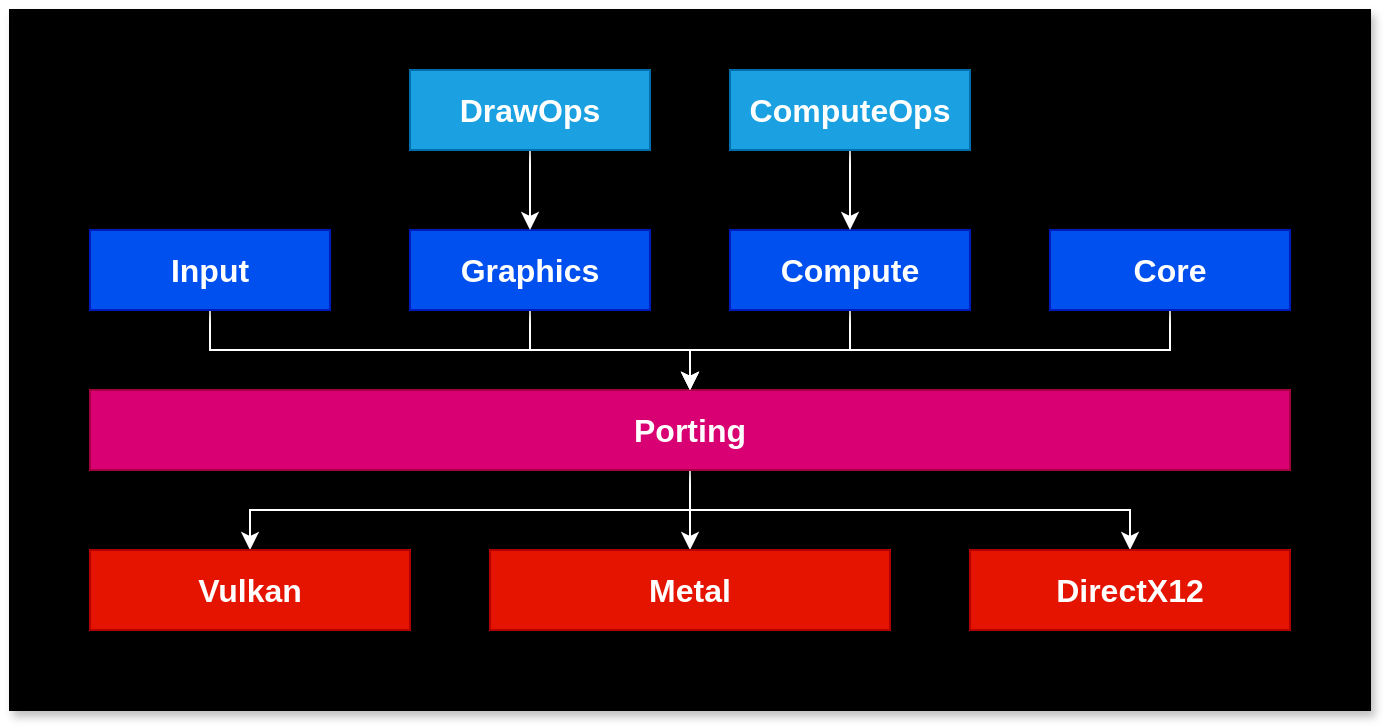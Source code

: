 <mxfile version="13.0.3" type="device" pages="2"><diagram id="727LfSLcblHmsVIpAjM5" name="High Level Arch"><mxGraphModel dx="1422" dy="822" grid="1" gridSize="10" guides="1" tooltips="1" connect="1" arrows="1" fold="1" page="1" pageScale="1" pageWidth="850" pageHeight="1100" math="0" shadow="0"><root><mxCell id="0"/><mxCell id="1" parent="0"/><mxCell id="zUI8IsoZPe7sj9_YI5JO-11" value="" style="rounded=0;whiteSpace=wrap;html=1;fillColor=#000000;fontStyle=1;shadow=1;fontSize=16;" parent="1" vertex="1"><mxGeometry y="250" width="680" height="350" as="geometry"/></mxCell><mxCell id="DZ4WicuM2yUIFR13AOO5-4" style="edgeStyle=orthogonalEdgeStyle;rounded=0;orthogonalLoop=1;jettySize=auto;html=1;entryX=0.5;entryY=0;entryDx=0;entryDy=0;strokeColor=#FFFFFF;fontSize=16;" parent="1" source="zUI8IsoZPe7sj9_YI5JO-1" target="zUI8IsoZPe7sj9_YI5JO-3" edge="1"><mxGeometry relative="1" as="geometry"/></mxCell><mxCell id="zUI8IsoZPe7sj9_YI5JO-1" value="Compute" style="rounded=0;whiteSpace=wrap;html=1;fillColor=#0050ef;strokeColor=#001DBC;fontColor=#ffffff;fontStyle=1;shadow=1;fontSize=16;" parent="1" vertex="1"><mxGeometry x="360" y="360" width="120" height="40" as="geometry"/></mxCell><mxCell id="DZ4WicuM2yUIFR13AOO5-2" style="edgeStyle=orthogonalEdgeStyle;rounded=0;orthogonalLoop=1;jettySize=auto;html=1;entryX=0.5;entryY=0;entryDx=0;entryDy=0;strokeColor=#FFFFFF;fontSize=16;" parent="1" source="zUI8IsoZPe7sj9_YI5JO-2" target="zUI8IsoZPe7sj9_YI5JO-1" edge="1"><mxGeometry relative="1" as="geometry"><Array as="points"><mxPoint x="420" y="320"/><mxPoint x="420" y="320"/></Array></mxGeometry></mxCell><mxCell id="zUI8IsoZPe7sj9_YI5JO-2" value="ComputeOps" style="rounded=0;whiteSpace=wrap;html=1;fillColor=#1ba1e2;strokeColor=#006EAF;fontColor=#ffffff;fontStyle=1;shadow=1;fontSize=16;" parent="1" vertex="1"><mxGeometry x="360" y="280" width="120" height="40" as="geometry"/></mxCell><mxCell id="DZ4WicuM2yUIFR13AOO5-7" style="edgeStyle=orthogonalEdgeStyle;rounded=0;orthogonalLoop=1;jettySize=auto;html=1;entryX=0.5;entryY=0;entryDx=0;entryDy=0;strokeColor=#FFFFFF;fontSize=16;" parent="1" source="zUI8IsoZPe7sj9_YI5JO-3" target="zUI8IsoZPe7sj9_YI5JO-8" edge="1"><mxGeometry relative="1" as="geometry"/></mxCell><mxCell id="DZ4WicuM2yUIFR13AOO5-8" style="edgeStyle=orthogonalEdgeStyle;rounded=0;orthogonalLoop=1;jettySize=auto;html=1;entryX=0.5;entryY=0;entryDx=0;entryDy=0;strokeColor=#FFFFFF;fontSize=16;" parent="1" source="zUI8IsoZPe7sj9_YI5JO-3" target="zUI8IsoZPe7sj9_YI5JO-9" edge="1"><mxGeometry relative="1" as="geometry"/></mxCell><mxCell id="DZ4WicuM2yUIFR13AOO5-9" style="edgeStyle=orthogonalEdgeStyle;rounded=0;orthogonalLoop=1;jettySize=auto;html=1;entryX=0.5;entryY=0;entryDx=0;entryDy=0;strokeColor=#FFFFFF;fontSize=16;" parent="1" source="zUI8IsoZPe7sj9_YI5JO-3" target="zUI8IsoZPe7sj9_YI5JO-10" edge="1"><mxGeometry relative="1" as="geometry"/></mxCell><mxCell id="zUI8IsoZPe7sj9_YI5JO-3" value="Porting" style="rounded=0;whiteSpace=wrap;html=1;fillColor=#d80073;strokeColor=#A50040;fontColor=#ffffff;fontStyle=1;shadow=1;fontSize=16;" parent="1" vertex="1"><mxGeometry x="40" y="440" width="600" height="40" as="geometry"/></mxCell><mxCell id="DZ4WicuM2yUIFR13AOO5-3" style="edgeStyle=orthogonalEdgeStyle;rounded=0;orthogonalLoop=1;jettySize=auto;html=1;entryX=0.5;entryY=0;entryDx=0;entryDy=0;strokeColor=#FFFFFF;fontSize=16;" parent="1" source="zUI8IsoZPe7sj9_YI5JO-4" target="zUI8IsoZPe7sj9_YI5JO-3" edge="1"><mxGeometry relative="1" as="geometry"/></mxCell><mxCell id="zUI8IsoZPe7sj9_YI5JO-4" value="Graphics" style="rounded=0;whiteSpace=wrap;html=1;fillColor=#0050ef;strokeColor=#001DBC;fontColor=#ffffff;fontStyle=1;shadow=1;fontSize=16;" parent="1" vertex="1"><mxGeometry x="200" y="360" width="120" height="40" as="geometry"/></mxCell><mxCell id="DZ4WicuM2yUIFR13AOO5-5" style="edgeStyle=orthogonalEdgeStyle;rounded=0;orthogonalLoop=1;jettySize=auto;html=1;entryX=0.5;entryY=0;entryDx=0;entryDy=0;strokeColor=#FFFFFF;fontSize=16;" parent="1" source="zUI8IsoZPe7sj9_YI5JO-5" target="zUI8IsoZPe7sj9_YI5JO-3" edge="1"><mxGeometry relative="1" as="geometry"/></mxCell><mxCell id="zUI8IsoZPe7sj9_YI5JO-5" value="Input" style="rounded=0;whiteSpace=wrap;html=1;fillColor=#0050ef;strokeColor=#001DBC;fontColor=#ffffff;fontStyle=1;shadow=1;fontSize=16;" parent="1" vertex="1"><mxGeometry x="40" y="360" width="120" height="40" as="geometry"/></mxCell><mxCell id="DZ4WicuM2yUIFR13AOO5-1" style="edgeStyle=orthogonalEdgeStyle;rounded=0;orthogonalLoop=1;jettySize=auto;html=1;entryX=0.5;entryY=0;entryDx=0;entryDy=0;strokeColor=#FFFFFF;fontSize=16;" parent="1" source="zUI8IsoZPe7sj9_YI5JO-6" target="zUI8IsoZPe7sj9_YI5JO-4" edge="1"><mxGeometry relative="1" as="geometry"/></mxCell><mxCell id="zUI8IsoZPe7sj9_YI5JO-6" value="DrawOps" style="rounded=0;whiteSpace=wrap;html=1;fillColor=#1ba1e2;strokeColor=#006EAF;fontColor=#ffffff;fontStyle=1;shadow=1;fontSize=16;" parent="1" vertex="1"><mxGeometry x="200" y="280" width="120" height="40" as="geometry"/></mxCell><mxCell id="DZ4WicuM2yUIFR13AOO5-6" style="edgeStyle=orthogonalEdgeStyle;rounded=0;orthogonalLoop=1;jettySize=auto;html=1;entryX=0.5;entryY=0;entryDx=0;entryDy=0;strokeColor=#FFFFFF;fontSize=16;" parent="1" source="zUI8IsoZPe7sj9_YI5JO-7" target="zUI8IsoZPe7sj9_YI5JO-3" edge="1"><mxGeometry relative="1" as="geometry"/></mxCell><mxCell id="zUI8IsoZPe7sj9_YI5JO-7" value="Core" style="rounded=0;whiteSpace=wrap;html=1;fillColor=#0050ef;strokeColor=#001DBC;fontColor=#ffffff;fontStyle=1;shadow=1;fontSize=16;" parent="1" vertex="1"><mxGeometry x="520" y="360" width="120" height="40" as="geometry"/></mxCell><mxCell id="zUI8IsoZPe7sj9_YI5JO-8" value="Vulkan" style="rounded=0;whiteSpace=wrap;html=1;fillColor=#e51400;strokeColor=#B20000;fontColor=#ffffff;fontStyle=1;shadow=1;fontSize=16;" parent="1" vertex="1"><mxGeometry x="40" y="520" width="160" height="40" as="geometry"/></mxCell><mxCell id="zUI8IsoZPe7sj9_YI5JO-9" value="Metal" style="rounded=0;whiteSpace=wrap;html=1;fillColor=#e51400;strokeColor=#B20000;fontColor=#ffffff;fontStyle=1;shadow=1;fontSize=16;" parent="1" vertex="1"><mxGeometry x="240" y="520" width="200" height="40" as="geometry"/></mxCell><mxCell id="zUI8IsoZPe7sj9_YI5JO-10" value="DirectX12" style="rounded=0;whiteSpace=wrap;html=1;fillColor=#e51400;strokeColor=#B20000;fontColor=#ffffff;fontStyle=1;shadow=1;fontSize=16;" parent="1" vertex="1"><mxGeometry x="480" y="520" width="160" height="40" as="geometry"/></mxCell></root></mxGraphModel></diagram><diagram id="e8H3qEPXIWm3WUy2E8i8" name="Low Level Architecture"><mxGraphModel dx="1422" dy="822" grid="1" gridSize="10" guides="1" tooltips="1" connect="1" arrows="1" fold="1" page="1" pageScale="1" pageWidth="850" pageHeight="1100" math="0" shadow="0"><root><mxCell id="n7Aug-PBlwR49MP_Z5XG-0"/><mxCell id="n7Aug-PBlwR49MP_Z5XG-1" parent="n7Aug-PBlwR49MP_Z5XG-0"/><mxCell id="OANu6fdMUnoYmXPalIJ1-0" value="" style="rounded=0;whiteSpace=wrap;html=1;fillColor=#000000;fontStyle=1;shadow=1;fontSize=16;" vertex="1" parent="n7Aug-PBlwR49MP_Z5XG-1"><mxGeometry x="20" y="260" width="680" height="230" as="geometry"/></mxCell><mxCell id="lmzMTNEm_45eytJ5owv7-28" value="" style="edgeStyle=orthogonalEdgeStyle;rounded=0;orthogonalLoop=1;jettySize=auto;html=1;fontSize=11;strokeColor=#FFFFFF;" edge="1" parent="n7Aug-PBlwR49MP_Z5XG-1" source="lmzMTNEm_45eytJ5owv7-2" target="lmzMTNEm_45eytJ5owv7-27"><mxGeometry relative="1" as="geometry"/></mxCell><mxCell id="lmzMTNEm_45eytJ5owv7-2" value="ngfx::D3DBuffer" style="rounded=0;whiteSpace=wrap;html=1;fillColor=#0050ef;strokeColor=none;fontColor=#ffffff;fontStyle=1;shadow=1;fontSize=14;" vertex="1" parent="n7Aug-PBlwR49MP_Z5XG-1"><mxGeometry x="350" y="360" width="140" height="40" as="geometry"/></mxCell><mxCell id="lmzMTNEm_45eytJ5owv7-27" value="ID3D12Resource" style="rounded=0;whiteSpace=wrap;html=1;fillColor=#d80073;strokeColor=none;fontStyle=1;shadow=1;fontSize=14;fontColor=#ffffff;" vertex="1" parent="n7Aug-PBlwR49MP_Z5XG-1"><mxGeometry x="350" y="430" width="140" height="40" as="geometry"/></mxCell><mxCell id="lmzMTNEm_45eytJ5owv7-26" value="" style="edgeStyle=orthogonalEdgeStyle;rounded=0;orthogonalLoop=1;jettySize=auto;html=1;fontSize=11;strokeColor=#FFFFFF;" edge="1" parent="n7Aug-PBlwR49MP_Z5XG-1" source="lmzMTNEm_45eytJ5owv7-10" target="lmzMTNEm_45eytJ5owv7-25"><mxGeometry relative="1" as="geometry"/></mxCell><mxCell id="lmzMTNEm_45eytJ5owv7-10" value="ngfx::MTLBuffer" style="rounded=0;whiteSpace=wrap;html=1;fillColor=#0050ef;strokeColor=none;fontColor=#ffffff;fontStyle=1;shadow=1;fontSize=14;" vertex="1" parent="n7Aug-PBlwR49MP_Z5XG-1"><mxGeometry x="190" y="360" width="140" height="40" as="geometry"/></mxCell><mxCell id="lmzMTNEm_45eytJ5owv7-25" value="MTLBuffer" style="rounded=0;whiteSpace=wrap;html=1;fillColor=#d80073;strokeColor=none;fontStyle=1;shadow=1;fontSize=14;fontColor=#ffffff;" vertex="1" parent="n7Aug-PBlwR49MP_Z5XG-1"><mxGeometry x="190" y="430" width="140" height="40" as="geometry"/></mxCell><mxCell id="lmzMTNEm_45eytJ5owv7-24" value="" style="edgeStyle=orthogonalEdgeStyle;rounded=0;orthogonalLoop=1;jettySize=auto;html=1;fontSize=11;strokeColor=#FFFFFF;" edge="1" parent="n7Aug-PBlwR49MP_Z5XG-1" source="lmzMTNEm_45eytJ5owv7-12" target="lmzMTNEm_45eytJ5owv7-23"><mxGeometry relative="1" as="geometry"/></mxCell><mxCell id="lmzMTNEm_45eytJ5owv7-12" value="ngfx::VKBuffer" style="rounded=0;whiteSpace=wrap;html=1;fillColor=#0050ef;strokeColor=none;fontColor=#ffffff;fontStyle=1;shadow=1;fontSize=14;" vertex="1" parent="n7Aug-PBlwR49MP_Z5XG-1"><mxGeometry x="40" y="360" width="130" height="40" as="geometry"/></mxCell><mxCell id="lmzMTNEm_45eytJ5owv7-23" value="VkBuffer" style="rounded=0;whiteSpace=wrap;html=1;fillColor=#d80073;strokeColor=none;fontStyle=1;shadow=1;fontSize=14;fontColor=#ffffff;" vertex="1" parent="n7Aug-PBlwR49MP_Z5XG-1"><mxGeometry x="40" y="430" width="130" height="40" as="geometry"/></mxCell><mxCell id="lmzMTNEm_45eytJ5owv7-13" style="edgeStyle=orthogonalEdgeStyle;rounded=0;orthogonalLoop=1;jettySize=auto;html=1;entryX=0.5;entryY=0;entryDx=0;entryDy=0;strokeColor=#FFFFFF;fontSize=11;" edge="1" parent="n7Aug-PBlwR49MP_Z5XG-1" source="lmzMTNEm_45eytJ5owv7-14" target="lmzMTNEm_45eytJ5owv7-10"><mxGeometry relative="1" as="geometry"/></mxCell><mxCell id="lmzMTNEm_45eytJ5owv7-21" style="edgeStyle=orthogonalEdgeStyle;rounded=0;orthogonalLoop=1;jettySize=auto;html=1;entryX=0.5;entryY=0;entryDx=0;entryDy=0;fontSize=11;strokeColor=#FFFFFF;" edge="1" parent="n7Aug-PBlwR49MP_Z5XG-1" source="lmzMTNEm_45eytJ5owv7-14" target="lmzMTNEm_45eytJ5owv7-10"><mxGeometry relative="1" as="geometry"/></mxCell><mxCell id="lmzMTNEm_45eytJ5owv7-22" style="edgeStyle=orthogonalEdgeStyle;rounded=0;orthogonalLoop=1;jettySize=auto;html=1;entryX=0.5;entryY=0;entryDx=0;entryDy=0;fontSize=11;strokeColor=#FFFFFF;" edge="1" parent="n7Aug-PBlwR49MP_Z5XG-1" source="lmzMTNEm_45eytJ5owv7-14" target="lmzMTNEm_45eytJ5owv7-2"><mxGeometry relative="1" as="geometry"><Array as="points"><mxPoint x="260" y="340"/><mxPoint x="420" y="340"/></Array></mxGeometry></mxCell><mxCell id="sXcyMjlJ2DQMfjVJUvKs-1" style="edgeStyle=orthogonalEdgeStyle;rounded=0;orthogonalLoop=1;jettySize=auto;html=1;entryX=0.5;entryY=0;entryDx=0;entryDy=0;strokeColor=#FFFFFF;fontSize=16;" edge="1" parent="n7Aug-PBlwR49MP_Z5XG-1" source="lmzMTNEm_45eytJ5owv7-14" target="lmzMTNEm_45eytJ5owv7-12"><mxGeometry relative="1" as="geometry"><Array as="points"><mxPoint x="260" y="340"/><mxPoint x="105" y="340"/></Array></mxGeometry></mxCell><mxCell id="lmzMTNEm_45eytJ5owv7-14" value="ngfx::Buffer" style="rounded=0;whiteSpace=wrap;html=1;fillColor=#1ba1e2;strokeColor=none;fontColor=#ffffff;fontStyle=1;shadow=1;fontSize=14;" vertex="1" parent="n7Aug-PBlwR49MP_Z5XG-1"><mxGeometry x="200" y="280" width="120" height="40" as="geometry"/></mxCell><mxCell id="VarUxYX3OXKGVM9q07Oa-0" value="ngfx::Texture" style="rounded=0;whiteSpace=wrap;html=1;fillColor=#1ba1e2;strokeColor=none;fontColor=#ffffff;fontStyle=1;shadow=1;fontSize=14;" vertex="1" parent="n7Aug-PBlwR49MP_Z5XG-1"><mxGeometry x="340" y="280" width="110" height="40" as="geometry"/></mxCell><mxCell id="VarUxYX3OXKGVM9q07Oa-1" value="ngfx::ShaderModule" style="rounded=0;whiteSpace=wrap;html=1;fillColor=#1ba1e2;strokeColor=none;fontColor=#ffffff;fontStyle=1;shadow=1;fontSize=14;" vertex="1" parent="n7Aug-PBlwR49MP_Z5XG-1"><mxGeometry x="30" y="280" width="150" height="40" as="geometry"/></mxCell><mxCell id="sXcyMjlJ2DQMfjVJUvKs-2" value="ngfx::CommandBuffer" style="rounded=0;whiteSpace=wrap;html=1;fillColor=#1ba1e2;strokeColor=none;fontColor=#ffffff;fontStyle=1;shadow=1;fontSize=14;" vertex="1" parent="n7Aug-PBlwR49MP_Z5XG-1"><mxGeometry x="470" y="280" width="160" height="40" as="geometry"/></mxCell><mxCell id="sXcyMjlJ2DQMfjVJUvKs-3" value="..." style="rounded=0;whiteSpace=wrap;html=1;fillColor=#1ba1e2;strokeColor=none;fontColor=#ffffff;fontStyle=1;shadow=1;fontSize=16;" vertex="1" parent="n7Aug-PBlwR49MP_Z5XG-1"><mxGeometry x="650" y="280" width="30" height="40" as="geometry"/></mxCell></root></mxGraphModel></diagram></mxfile>